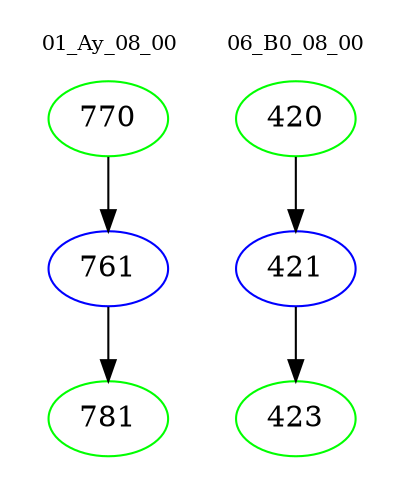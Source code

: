 digraph{
subgraph cluster_0 {
color = white
label = "01_Ay_08_00";
fontsize=10;
T0_770 [label="770", color="green"]
T0_770 -> T0_761 [color="black"]
T0_761 [label="761", color="blue"]
T0_761 -> T0_781 [color="black"]
T0_781 [label="781", color="green"]
}
subgraph cluster_1 {
color = white
label = "06_B0_08_00";
fontsize=10;
T1_420 [label="420", color="green"]
T1_420 -> T1_421 [color="black"]
T1_421 [label="421", color="blue"]
T1_421 -> T1_423 [color="black"]
T1_423 [label="423", color="green"]
}
}
